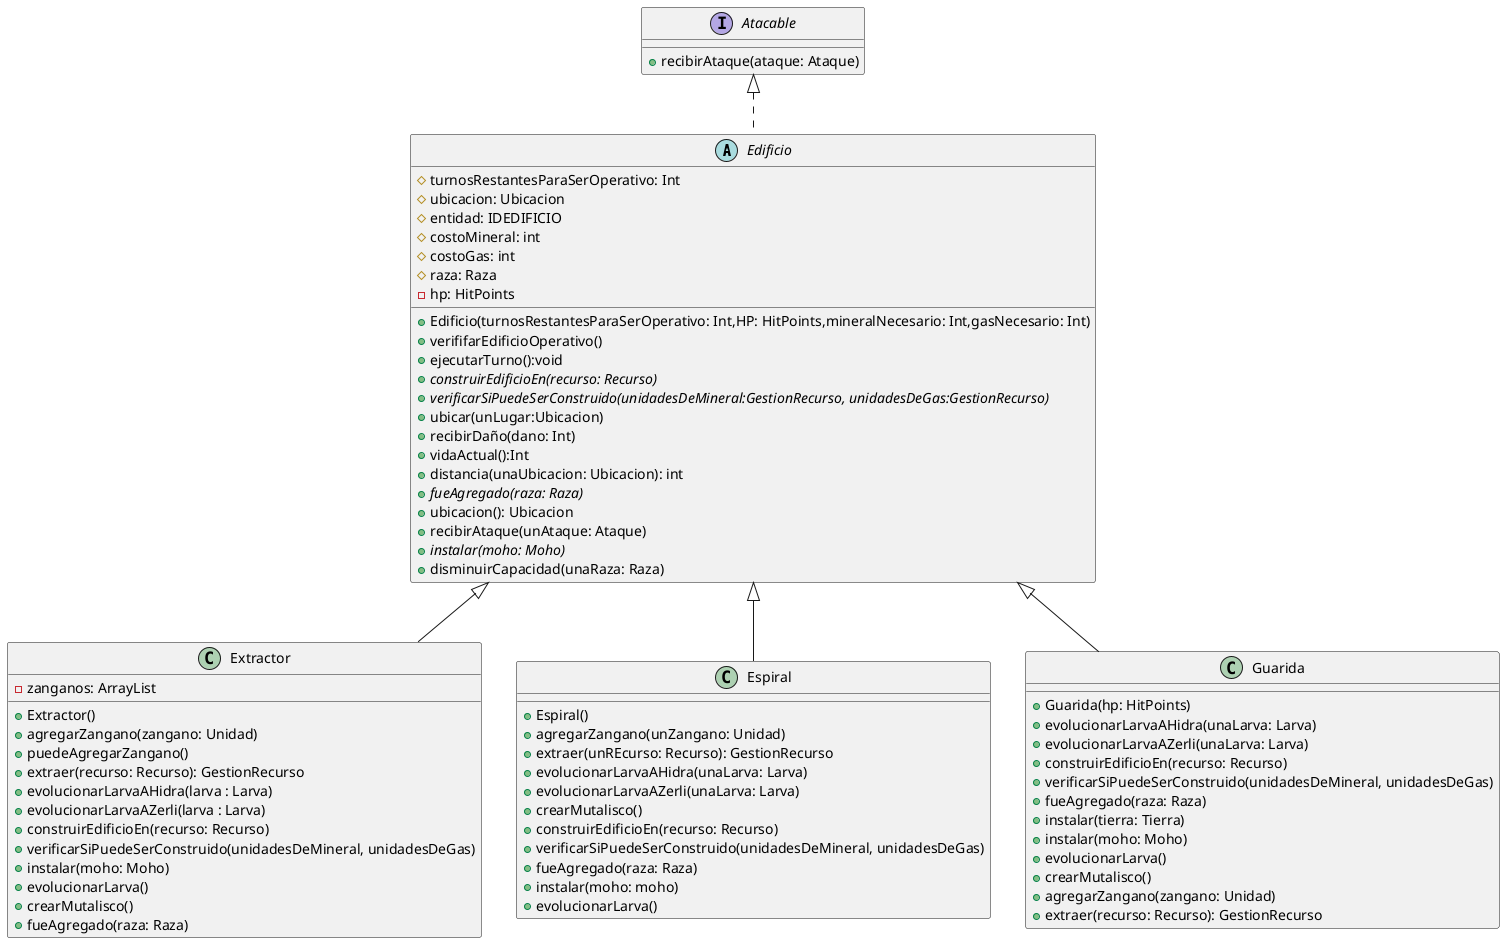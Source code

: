 @startuml
'https://plantuml.com/class-diagram

abstract class Edificio {
    #turnosRestantesParaSerOperativo: Int
    #ubicacion: Ubicacion
    #entidad: IDEDIFICIO
    #costoMineral: int
    #costoGas: int
    #raza: Raza
    -hp: HitPoints

    +Edificio(turnosRestantesParaSerOperativo: Int,HP: HitPoints,mineralNecesario: Int,gasNecesario: Int)
    +verififarEdificioOperativo()
    +ejecutarTurno():void
    +{abstract} construirEdificioEn(recurso: Recurso)
    +{abstract} verificarSiPuedeSerConstruido(unidadesDeMineral:GestionRecurso, unidadesDeGas:GestionRecurso)
    + ubicar(unLugar:Ubicacion)
    +recibirDaño(dano: Int)
    +vidaActual():Int
    + distancia(unaUbicacion: Ubicacion): int
    + {abstract} fueAgregado(raza: Raza)
    +ubicacion(): Ubicacion
    +recibirAtaque(unAtaque: Ataque)
    +{abstract} instalar(moho: Moho)
    +disminuirCapacidad(unaRaza: Raza)
}

class Extractor{

    -zanganos: ArrayList

    +Extractor()
    +agregarZangano(zangano: Unidad)
    +puedeAgregarZangano()
    +extraer(recurso: Recurso): GestionRecurso
    +evolucionarLarvaAHidra(larva : Larva)
    +evolucionarLarvaAZerli(larva : Larva)
    +construirEdificioEn(recurso: Recurso)
    +verificarSiPuedeSerConstruido(unidadesDeMineral, unidadesDeGas)
    +instalar(moho: Moho)
    +evolucionarLarva()
    +crearMutalisco()
    +fueAgregado(raza: Raza)
}

class Espiral{

    +Espiral()
    +agregarZangano(unZangano: Unidad)
    +extraer(unREcurso: Recurso): GestionRecurso
    +evolucionarLarvaAHidra(unaLarva: Larva)
    +evolucionarLarvaAZerli(unaLarva: Larva)
    +crearMutalisco()
    +construirEdificioEn(recurso: Recurso)
    +verificarSiPuedeSerConstruido(unidadesDeMineral, unidadesDeGas)
    +fueAgregado(raza: Raza)
    +instalar(moho: moho)
    +evolucionarLarva()
}

class Guarida{

    +Guarida(hp: HitPoints)
    +evolucionarLarvaAHidra(unaLarva: Larva)
    +evolucionarLarvaAZerli(unaLarva: Larva)
    +construirEdificioEn(recurso: Recurso)
    +verificarSiPuedeSerConstruido(unidadesDeMineral, unidadesDeGas)
    +fueAgregado(raza: Raza)
    +instalar(tierra: Tierra)
    +instalar(moho: Moho)
    +evolucionarLarva()
    +crearMutalisco()
    +agregarZangano(zangano: Unidad)
    +extraer(recurso: Recurso): GestionRecurso



}
interface Atacable {
    +recibirAtaque(ataque: Ataque)
}

Edificio <|-- Extractor
Edificio <|-- Espiral
Edificio <|-- Guarida
Atacable <|.. Edificio

@enduml